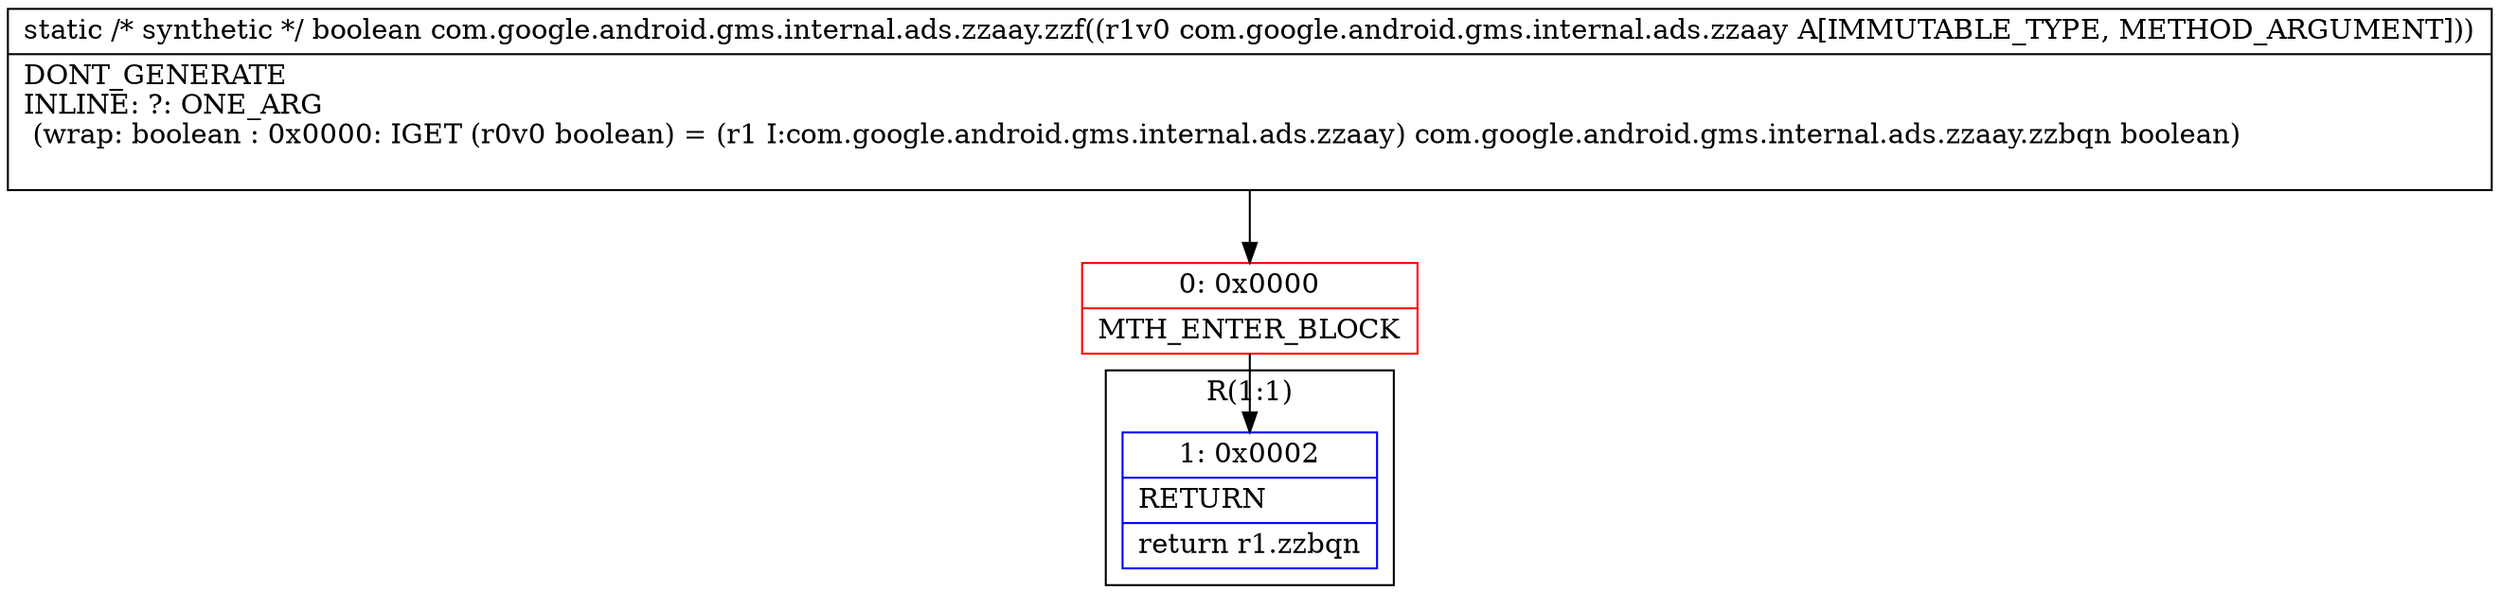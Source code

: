 digraph "CFG forcom.google.android.gms.internal.ads.zzaay.zzf(Lcom\/google\/android\/gms\/internal\/ads\/zzaay;)Z" {
subgraph cluster_Region_219486859 {
label = "R(1:1)";
node [shape=record,color=blue];
Node_1 [shape=record,label="{1\:\ 0x0002|RETURN\l|return r1.zzbqn\l}"];
}
Node_0 [shape=record,color=red,label="{0\:\ 0x0000|MTH_ENTER_BLOCK\l}"];
MethodNode[shape=record,label="{static \/* synthetic *\/ boolean com.google.android.gms.internal.ads.zzaay.zzf((r1v0 com.google.android.gms.internal.ads.zzaay A[IMMUTABLE_TYPE, METHOD_ARGUMENT]))  | DONT_GENERATE\lINLINE: ?: ONE_ARG  \l  (wrap: boolean : 0x0000: IGET  (r0v0 boolean) = (r1 I:com.google.android.gms.internal.ads.zzaay) com.google.android.gms.internal.ads.zzaay.zzbqn boolean)\l\l}"];
MethodNode -> Node_0;
Node_0 -> Node_1;
}

